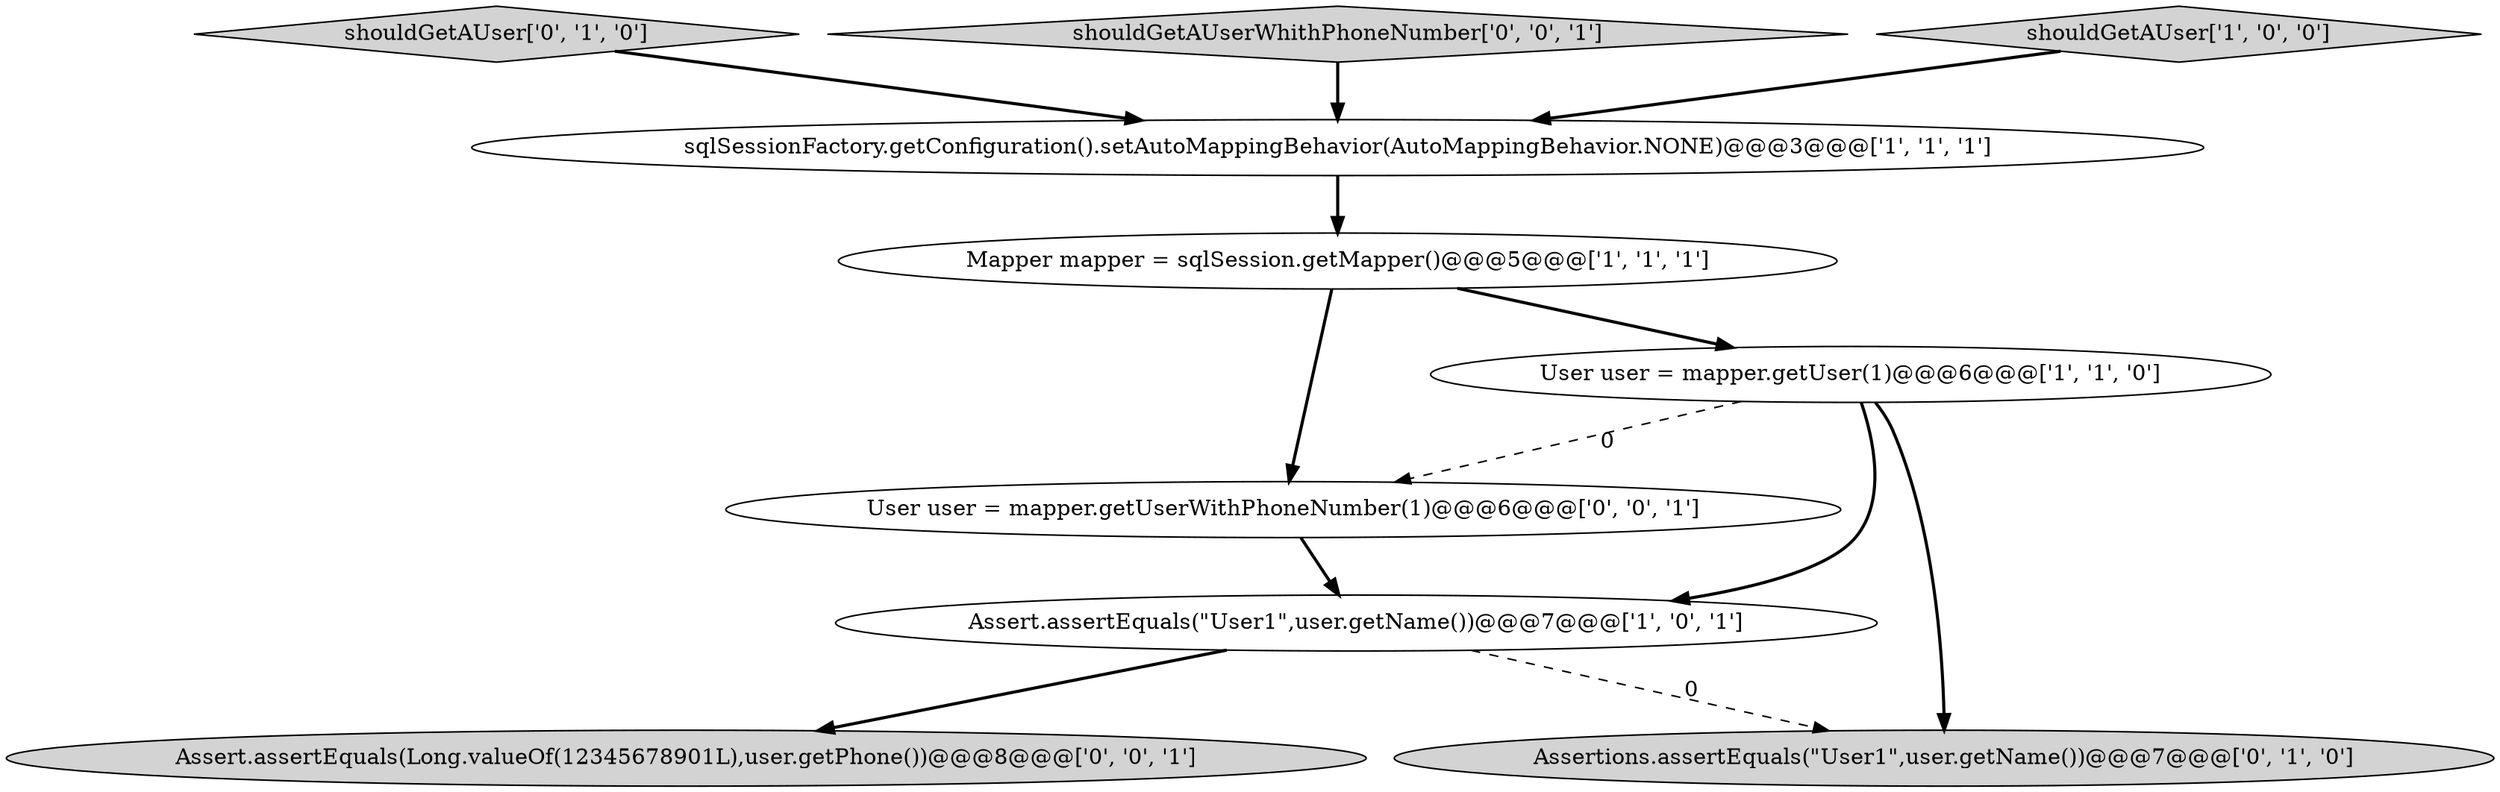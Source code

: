 digraph {
0 [style = filled, label = "Assert.assertEquals(\"User1\",user.getName())@@@7@@@['1', '0', '1']", fillcolor = white, shape = ellipse image = "AAA0AAABBB1BBB"];
6 [style = filled, label = "Assertions.assertEquals(\"User1\",user.getName())@@@7@@@['0', '1', '0']", fillcolor = lightgray, shape = ellipse image = "AAA1AAABBB2BBB"];
4 [style = filled, label = "Mapper mapper = sqlSession.getMapper()@@@5@@@['1', '1', '1']", fillcolor = white, shape = ellipse image = "AAA0AAABBB1BBB"];
9 [style = filled, label = "Assert.assertEquals(Long.valueOf(12345678901L),user.getPhone())@@@8@@@['0', '0', '1']", fillcolor = lightgray, shape = ellipse image = "AAA0AAABBB3BBB"];
5 [style = filled, label = "shouldGetAUser['0', '1', '0']", fillcolor = lightgray, shape = diamond image = "AAA0AAABBB2BBB"];
7 [style = filled, label = "User user = mapper.getUserWithPhoneNumber(1)@@@6@@@['0', '0', '1']", fillcolor = white, shape = ellipse image = "AAA0AAABBB3BBB"];
8 [style = filled, label = "shouldGetAUserWhithPhoneNumber['0', '0', '1']", fillcolor = lightgray, shape = diamond image = "AAA0AAABBB3BBB"];
1 [style = filled, label = "shouldGetAUser['1', '0', '0']", fillcolor = lightgray, shape = diamond image = "AAA0AAABBB1BBB"];
2 [style = filled, label = "sqlSessionFactory.getConfiguration().setAutoMappingBehavior(AutoMappingBehavior.NONE)@@@3@@@['1', '1', '1']", fillcolor = white, shape = ellipse image = "AAA0AAABBB1BBB"];
3 [style = filled, label = "User user = mapper.getUser(1)@@@6@@@['1', '1', '0']", fillcolor = white, shape = ellipse image = "AAA0AAABBB1BBB"];
5->2 [style = bold, label=""];
0->9 [style = bold, label=""];
8->2 [style = bold, label=""];
4->7 [style = bold, label=""];
2->4 [style = bold, label=""];
3->0 [style = bold, label=""];
4->3 [style = bold, label=""];
7->0 [style = bold, label=""];
1->2 [style = bold, label=""];
3->7 [style = dashed, label="0"];
3->6 [style = bold, label=""];
0->6 [style = dashed, label="0"];
}
